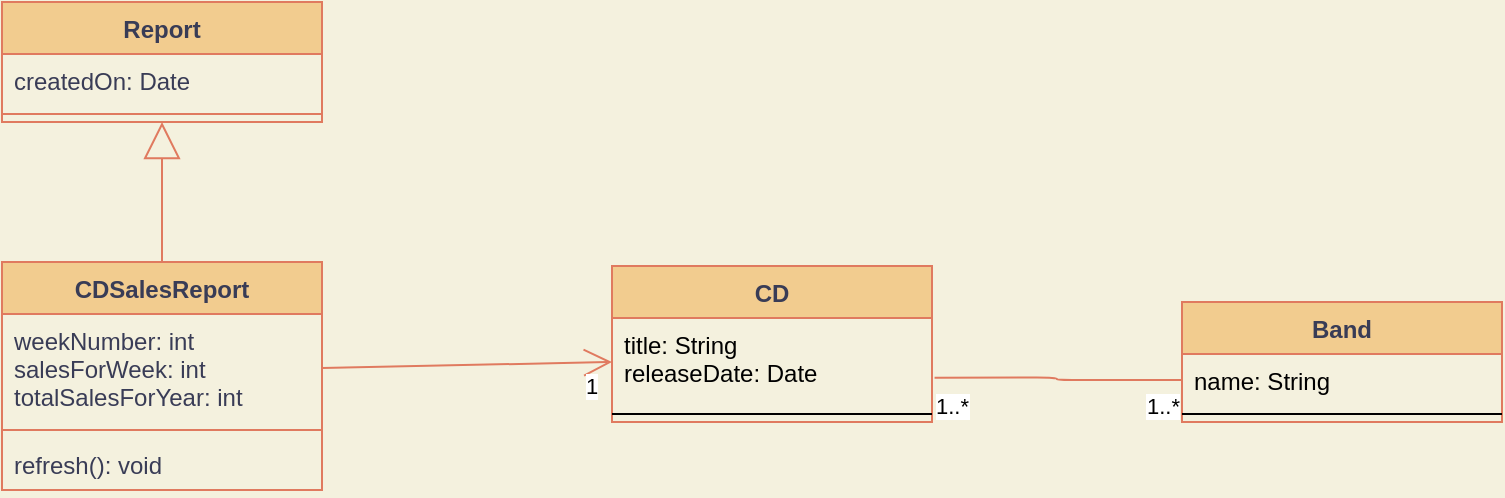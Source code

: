 <mxfile version="14.4.0" type="device"><diagram name="Page-1" id="e7e014a7-5840-1c2e-5031-d8a46d1fe8dd"><mxGraphModel dx="865" dy="490" grid="1" gridSize="10" guides="1" tooltips="1" connect="1" arrows="1" fold="1" page="1" pageScale="1" pageWidth="1169" pageHeight="826" background="#F4F1DE" math="0" shadow="0"><root><mxCell id="0"/><mxCell id="1" parent="0"/><mxCell id="EUNN-f4hNukLcv5dn2oJ-46" value="Report" style="swimlane;fontStyle=1;align=center;verticalAlign=top;childLayout=stackLayout;horizontal=1;startSize=26;horizontalStack=0;resizeParent=1;resizeParentMax=0;resizeLast=0;collapsible=1;marginBottom=0;rounded=0;sketch=0;strokeColor=#E07A5F;fillColor=#F2CC8F;fontColor=#393C56;" vertex="1" parent="1"><mxGeometry x="120" y="430" width="160" height="60" as="geometry"/></mxCell><mxCell id="EUNN-f4hNukLcv5dn2oJ-47" value="createdOn: Date" style="text;strokeColor=none;fillColor=none;align=left;verticalAlign=top;spacingLeft=4;spacingRight=4;overflow=hidden;rotatable=0;points=[[0,0.5],[1,0.5]];portConstraint=eastwest;fontColor=#393C56;" vertex="1" parent="EUNN-f4hNukLcv5dn2oJ-46"><mxGeometry y="26" width="160" height="26" as="geometry"/></mxCell><mxCell id="EUNN-f4hNukLcv5dn2oJ-48" value="" style="line;strokeWidth=1;fillColor=none;align=left;verticalAlign=middle;spacingTop=-1;spacingLeft=3;spacingRight=3;rotatable=0;labelPosition=right;points=[];portConstraint=eastwest;labelBackgroundColor=#F4F1DE;strokeColor=#E07A5F;fontColor=#393C56;" vertex="1" parent="EUNN-f4hNukLcv5dn2oJ-46"><mxGeometry y="52" width="160" height="8" as="geometry"/></mxCell><mxCell id="EUNN-f4hNukLcv5dn2oJ-51" value="CDSalesReport" style="swimlane;fontStyle=1;align=center;verticalAlign=top;childLayout=stackLayout;horizontal=1;startSize=26;horizontalStack=0;resizeParent=1;resizeParentMax=0;resizeLast=0;collapsible=1;marginBottom=0;rounded=0;sketch=0;strokeColor=#E07A5F;fillColor=#F2CC8F;fontColor=#393C56;" vertex="1" parent="1"><mxGeometry x="120" y="560" width="160" height="114" as="geometry"><mxRectangle x="120" y="540" width="120" height="26" as="alternateBounds"/></mxGeometry></mxCell><mxCell id="EUNN-f4hNukLcv5dn2oJ-52" value="weekNumber: int&#10;salesForWeek: int&#10;totalSalesForYear: int&#10;" style="text;strokeColor=none;fillColor=none;align=left;verticalAlign=top;spacingLeft=4;spacingRight=4;overflow=hidden;rotatable=0;points=[[0,0.5],[1,0.5]];portConstraint=eastwest;fontColor=#393C56;" vertex="1" parent="EUNN-f4hNukLcv5dn2oJ-51"><mxGeometry y="26" width="160" height="54" as="geometry"/></mxCell><mxCell id="EUNN-f4hNukLcv5dn2oJ-53" value="" style="line;strokeWidth=1;fillColor=none;align=left;verticalAlign=middle;spacingTop=-1;spacingLeft=3;spacingRight=3;rotatable=0;labelPosition=right;points=[];portConstraint=eastwest;labelBackgroundColor=#F4F1DE;strokeColor=#E07A5F;fontColor=#393C56;" vertex="1" parent="EUNN-f4hNukLcv5dn2oJ-51"><mxGeometry y="80" width="160" height="8" as="geometry"/></mxCell><mxCell id="EUNN-f4hNukLcv5dn2oJ-54" value="refresh(): void" style="text;strokeColor=none;fillColor=none;align=left;verticalAlign=top;spacingLeft=4;spacingRight=4;overflow=hidden;rotatable=0;points=[[0,0.5],[1,0.5]];portConstraint=eastwest;fontColor=#393C56;" vertex="1" parent="EUNN-f4hNukLcv5dn2oJ-51"><mxGeometry y="88" width="160" height="26" as="geometry"/></mxCell><mxCell id="EUNN-f4hNukLcv5dn2oJ-58" value="" style="endArrow=block;endSize=16;endFill=0;html=1;strokeColor=#E07A5F;fillColor=#F2CC8F;fontColor=#393C56;exitX=0.5;exitY=0;exitDx=0;exitDy=0;entryX=0.5;entryY=1;entryDx=0;entryDy=0;" edge="1" parent="1" source="EUNN-f4hNukLcv5dn2oJ-51" target="EUNN-f4hNukLcv5dn2oJ-46"><mxGeometry x="-0.125" y="40" width="160" relative="1" as="geometry"><mxPoint x="199.58" y="540" as="sourcePoint"/><mxPoint x="199.58" y="470" as="targetPoint"/><mxPoint as="offset"/></mxGeometry></mxCell><mxCell id="EUNN-f4hNukLcv5dn2oJ-59" value="CD" style="swimlane;fontStyle=1;align=center;verticalAlign=top;childLayout=stackLayout;horizontal=1;startSize=26;horizontalStack=0;resizeParent=1;resizeParentMax=0;resizeLast=0;collapsible=1;marginBottom=0;rounded=0;sketch=0;strokeColor=#E07A5F;fillColor=#F2CC8F;fontColor=#393C56;" vertex="1" parent="1"><mxGeometry x="425" y="562" width="160" height="78" as="geometry"><mxRectangle x="410" y="570" width="50" height="26" as="alternateBounds"/></mxGeometry></mxCell><mxCell id="EUNN-f4hNukLcv5dn2oJ-60" value="title: String&#10;releaseDate: Date" style="text;strokeColor=none;fillColor=none;align=left;verticalAlign=top;spacingLeft=4;spacingRight=4;overflow=hidden;rotatable=0;points=[[0,0.5],[1,0.5]];portConstraint=eastwest;" vertex="1" parent="EUNN-f4hNukLcv5dn2oJ-59"><mxGeometry y="26" width="160" height="44" as="geometry"/></mxCell><mxCell id="EUNN-f4hNukLcv5dn2oJ-61" value="" style="line;strokeWidth=1;fillColor=none;align=left;verticalAlign=middle;spacingTop=-1;spacingLeft=3;spacingRight=3;rotatable=0;labelPosition=right;points=[];portConstraint=eastwest;" vertex="1" parent="EUNN-f4hNukLcv5dn2oJ-59"><mxGeometry y="70" width="160" height="8" as="geometry"/></mxCell><mxCell id="EUNN-f4hNukLcv5dn2oJ-66" value="" style="endArrow=open;endFill=1;endSize=12;html=1;strokeColor=#E07A5F;fillColor=#F2CC8F;fontColor=#393C56;exitX=1;exitY=0.5;exitDx=0;exitDy=0;entryX=0;entryY=0.5;entryDx=0;entryDy=0;" edge="1" parent="1" source="EUNN-f4hNukLcv5dn2oJ-52" target="EUNN-f4hNukLcv5dn2oJ-60"><mxGeometry width="160" relative="1" as="geometry"><mxPoint x="210" y="616.58" as="sourcePoint"/><mxPoint x="407" y="613" as="targetPoint"/></mxGeometry></mxCell><mxCell id="EUNN-f4hNukLcv5dn2oJ-76" value="Band" style="swimlane;fontStyle=1;align=center;verticalAlign=top;childLayout=stackLayout;horizontal=1;startSize=26;horizontalStack=0;resizeParent=1;resizeParentMax=0;resizeLast=0;collapsible=1;marginBottom=0;rounded=0;sketch=0;strokeColor=#E07A5F;fillColor=#F2CC8F;fontColor=#393C56;" vertex="1" parent="1"><mxGeometry x="710" y="580" width="160" height="60" as="geometry"/></mxCell><mxCell id="EUNN-f4hNukLcv5dn2oJ-77" value="name: String" style="text;strokeColor=none;fillColor=none;align=left;verticalAlign=top;spacingLeft=4;spacingRight=4;overflow=hidden;rotatable=0;points=[[0,0.5],[1,0.5]];portConstraint=eastwest;" vertex="1" parent="EUNN-f4hNukLcv5dn2oJ-76"><mxGeometry y="26" width="160" height="26" as="geometry"/></mxCell><mxCell id="EUNN-f4hNukLcv5dn2oJ-78" value="" style="line;strokeWidth=1;fillColor=none;align=left;verticalAlign=middle;spacingTop=-1;spacingLeft=3;spacingRight=3;rotatable=0;labelPosition=right;points=[];portConstraint=eastwest;" vertex="1" parent="EUNN-f4hNukLcv5dn2oJ-76"><mxGeometry y="52" width="160" height="8" as="geometry"/></mxCell><mxCell id="EUNN-f4hNukLcv5dn2oJ-81" value="" style="endArrow=none;html=1;edgeStyle=orthogonalEdgeStyle;strokeColor=#E07A5F;fillColor=#F2CC8F;fontColor=#393C56;exitX=1.008;exitY=0.678;exitDx=0;exitDy=0;exitPerimeter=0;entryX=0;entryY=0.5;entryDx=0;entryDy=0;" edge="1" parent="1" source="EUNN-f4hNukLcv5dn2oJ-60" target="EUNN-f4hNukLcv5dn2oJ-77"><mxGeometry relative="1" as="geometry"><mxPoint x="620" y="616.58" as="sourcePoint"/><mxPoint x="730" y="616.58" as="targetPoint"/></mxGeometry></mxCell><mxCell id="EUNN-f4hNukLcv5dn2oJ-82" value="1..*" style="edgeLabel;resizable=0;html=1;align=left;verticalAlign=bottom;" connectable="0" vertex="1" parent="EUNN-f4hNukLcv5dn2oJ-81"><mxGeometry x="-1" relative="1" as="geometry"><mxPoint x="-1.28" y="22.17" as="offset"/></mxGeometry></mxCell><mxCell id="EUNN-f4hNukLcv5dn2oJ-83" value="1..*" style="edgeLabel;resizable=0;html=1;align=right;verticalAlign=bottom;" connectable="0" vertex="1" parent="EUNN-f4hNukLcv5dn2oJ-81"><mxGeometry x="1" relative="1" as="geometry"><mxPoint x="-0.11" y="21" as="offset"/></mxGeometry></mxCell><mxCell id="EUNN-f4hNukLcv5dn2oJ-84" value="1" style="edgeLabel;resizable=0;html=1;align=left;verticalAlign=bottom;" connectable="0" vertex="1" parent="1"><mxGeometry x="410" y="630.002" as="geometry"/></mxCell></root></mxGraphModel></diagram></mxfile>
